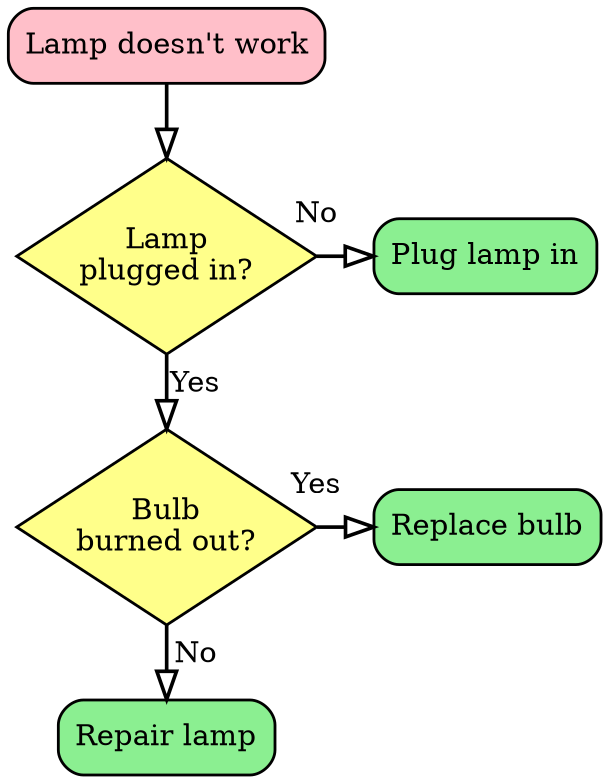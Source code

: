 digraph Examples_LampFlowChart {

    graph [
        layout = "dot"
        fontnames = "gd"
        fontname = "Arial, Sans-Serif"
        nodesep = 0.2
    ]

    edge [
        arrowhead = "onormal"
        arrowsize = 1.35
        penwidth = 1.75
        labelangle = 45
        labeldistance = 2
    ]

    node [
        shape = "box"
        style = "filled,rounded"
        fillcolor = "#FFBFC9" // Light Red
        penwidth = 1.35
    ]

    {// Light Red Node
        start_LampDoesNotWork [
            label = "Lamp doesn't work"         
            fillcolor = "#FFBFC9"
        ]
    }

    {// Light Yellow Nodes
        node [
            shape = "diamond"
            style = "filled"
            fillcolor = "#FFFF8A" 
            fixedsize = true
            width = 2
            height = 1.3
        ]

        question_LampPluggedIn  [label = "Lamp\nplugged in?"]
        question_BulbBurnedOut  [label = "Bulb\nburned out?"]
    }

    {// Light Green Nodes
        node [fillcolor = "#8BEF91"] 
        answer_PlugInLamp       [label = "Plug lamp in"]
        answer_ReplaceBulb      [label = "Replace bulb"]
        answer_BuyNewLamp       [label = "Repair lamp"]
    }

    node [fillcolor = "#8BEF91"] // Light Green
    answer_PlugInLamp       [label = "Plug lamp in"]
    answer_ReplaceBulb      [label = "Replace bulb"]
    answer_BuyNewLamp       [label = "Repair lamp"]

    start_LampDoesNotWork   -> question_LampPluggedIn
    question_LampPluggedIn  -> question_BulbBurnedOut   [taillabel = "Yes"]
    question_BulbBurnedOut  -> answer_BuyNewLamp        [taillabel = "No"]

    {// Question node and accompanying answer node
        
        edge [
            // Place the edge label in the right place 
            minlen = 2.5,
            labelangle = 90
        ]

        {// Align question node and accompanying answer node
            rank = "same"
            question_LampPluggedIn  -> answer_PlugInLamp    [taillabel = "No"]
        }

        {// Align question node and accompanying answer node
            rank = "same"
            question_BulbBurnedOut  -> answer_ReplaceBulb   [taillabel = "Yes"]
        }
    }
}//Examples_LampFlowChart
